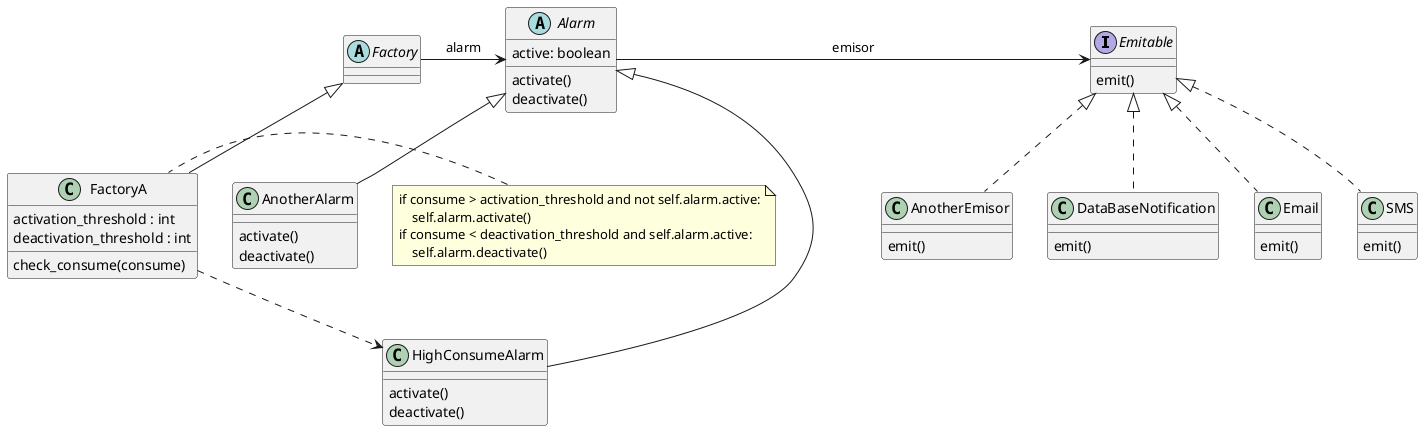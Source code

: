 @startuml alarms
    interface Emitable
    Emitable : emit()

    class DataBaseNotification implements Emitable
    DataBaseNotification : emit()

    class Email implements Emitable
    Email : emit()

    class SMS implements Emitable
    SMS : emit()

    class AnotherEmisor implements Emitable
    AnotherEmisor : emit()

    abstract class Alarm {
        active: boolean
    }
    Alarm -> Emitable : emisor
    Alarm : activate()
    Alarm : deactivate()

    class HighConsumeAlarm extends Alarm
    HighConsumeAlarm : activate()
    HighConsumeAlarm : deactivate()

    class AnotherAlarm extends Alarm
    AnotherAlarm : activate()
    AnotherAlarm : deactivate()

    abstract class Factory
    Factory -> Alarm : alarm

    class FactoryA extends Factory {
        activation_threshold : int
        deactivation_threshold : int
    }
    FactoryA ..> HighConsumeAlarm
    FactoryA : check_consume(consume)
    note left
        if consume > activation_threshold and not self.alarm.active:
            self.alarm.activate()
        if consume < deactivation_threshold and self.alarm.active:
            self.alarm.deactivate()
    end note
@enduml